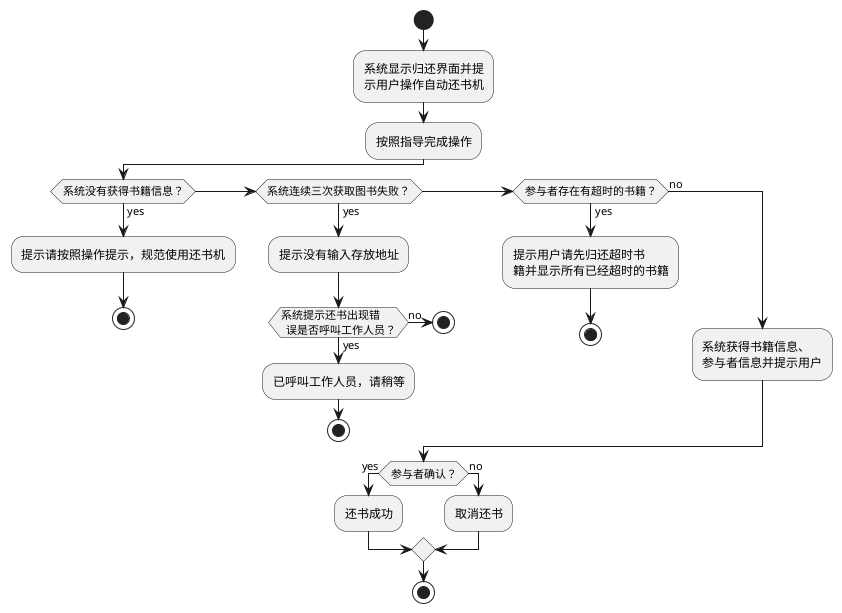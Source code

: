 @startuml
start
:系统显示归还界面并提
示用户操作自动还书机;
:按照指导完成操作;
if (系统没有获得书籍信息？) then (yes)
  :提示请按照操作提示，规范使用还书机;
    stop
elseif (系统连续三次获取图书失败？) then (yes)
  :提示没有输入存放地址;
  if (系统提示还书出现错
  误是否呼叫工作人员？) then (yes)
  :已呼叫工作人员，请稍等;
  stop
    else (no)
    stop
  endif
elseif (参与者存在有超时的书籍？) then (yes)
  :提示用户请先归还超时书
  籍并显示所有已经超时的书籍;
    stop
else (no)
  :系统获得书籍信息、
  参与者信息并提示用户;
endif
if (参与者确认？) then (yes)
  :还书成功;
else (no)
  :取消还书;
endif
stop
@enduml